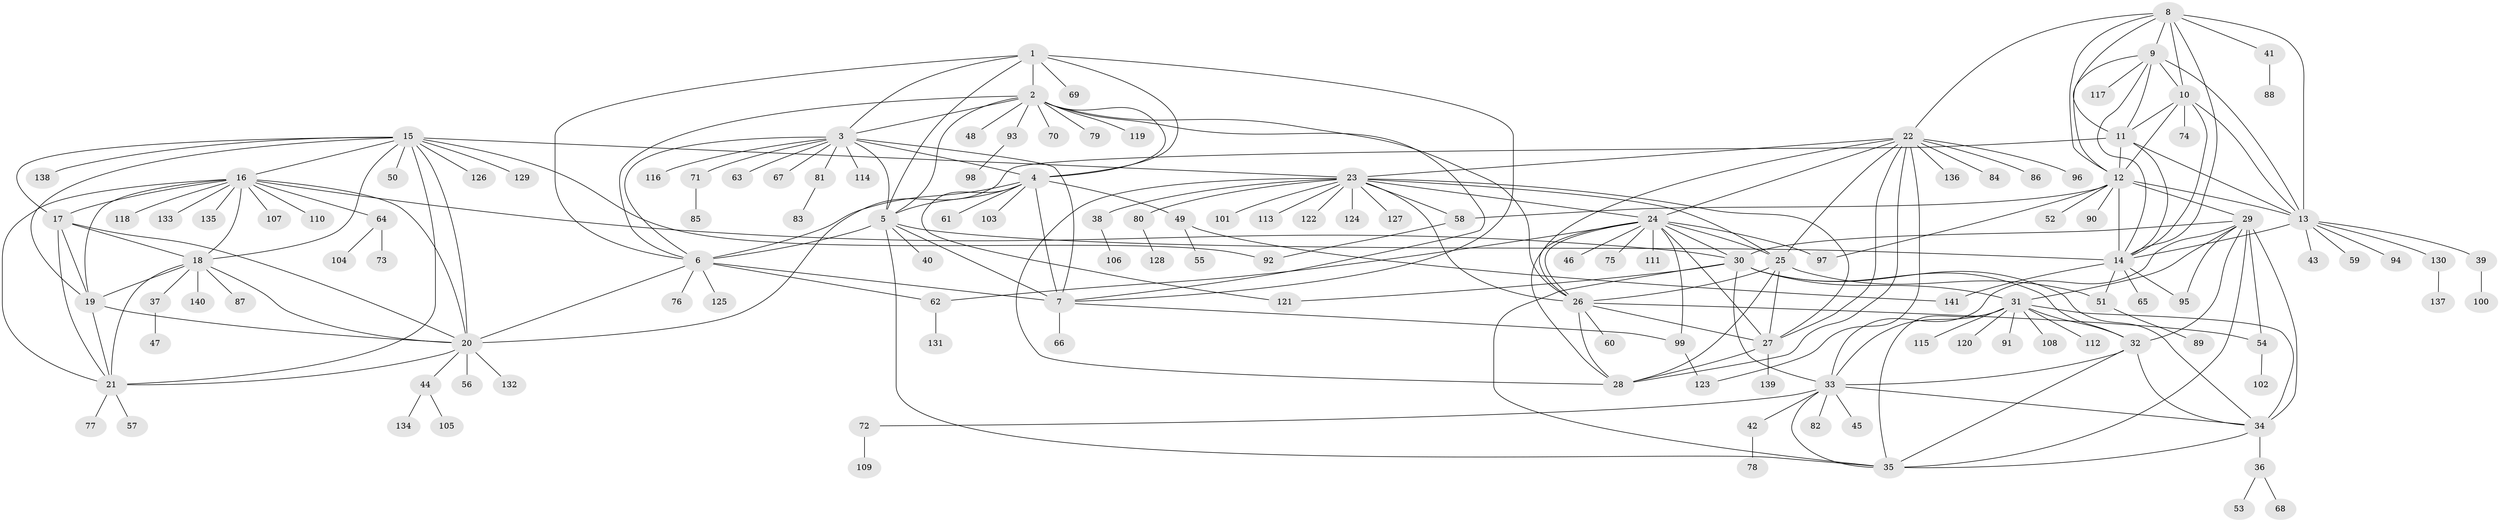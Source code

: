 // Generated by graph-tools (version 1.1) at 2025/11/02/27/25 16:11:30]
// undirected, 141 vertices, 232 edges
graph export_dot {
graph [start="1"]
  node [color=gray90,style=filled];
  1;
  2;
  3;
  4;
  5;
  6;
  7;
  8;
  9;
  10;
  11;
  12;
  13;
  14;
  15;
  16;
  17;
  18;
  19;
  20;
  21;
  22;
  23;
  24;
  25;
  26;
  27;
  28;
  29;
  30;
  31;
  32;
  33;
  34;
  35;
  36;
  37;
  38;
  39;
  40;
  41;
  42;
  43;
  44;
  45;
  46;
  47;
  48;
  49;
  50;
  51;
  52;
  53;
  54;
  55;
  56;
  57;
  58;
  59;
  60;
  61;
  62;
  63;
  64;
  65;
  66;
  67;
  68;
  69;
  70;
  71;
  72;
  73;
  74;
  75;
  76;
  77;
  78;
  79;
  80;
  81;
  82;
  83;
  84;
  85;
  86;
  87;
  88;
  89;
  90;
  91;
  92;
  93;
  94;
  95;
  96;
  97;
  98;
  99;
  100;
  101;
  102;
  103;
  104;
  105;
  106;
  107;
  108;
  109;
  110;
  111;
  112;
  113;
  114;
  115;
  116;
  117;
  118;
  119;
  120;
  121;
  122;
  123;
  124;
  125;
  126;
  127;
  128;
  129;
  130;
  131;
  132;
  133;
  134;
  135;
  136;
  137;
  138;
  139;
  140;
  141;
  1 -- 2;
  1 -- 3;
  1 -- 4;
  1 -- 5;
  1 -- 6;
  1 -- 7;
  1 -- 69;
  2 -- 3;
  2 -- 4;
  2 -- 5;
  2 -- 6;
  2 -- 7;
  2 -- 26;
  2 -- 48;
  2 -- 70;
  2 -- 79;
  2 -- 93;
  2 -- 119;
  3 -- 4;
  3 -- 5;
  3 -- 6;
  3 -- 7;
  3 -- 63;
  3 -- 67;
  3 -- 71;
  3 -- 81;
  3 -- 114;
  3 -- 116;
  4 -- 5;
  4 -- 6;
  4 -- 7;
  4 -- 49;
  4 -- 61;
  4 -- 103;
  4 -- 121;
  5 -- 6;
  5 -- 7;
  5 -- 14;
  5 -- 35;
  5 -- 40;
  6 -- 7;
  6 -- 20;
  6 -- 62;
  6 -- 76;
  6 -- 125;
  7 -- 66;
  7 -- 99;
  8 -- 9;
  8 -- 10;
  8 -- 11;
  8 -- 12;
  8 -- 13;
  8 -- 14;
  8 -- 22;
  8 -- 41;
  9 -- 10;
  9 -- 11;
  9 -- 12;
  9 -- 13;
  9 -- 14;
  9 -- 117;
  10 -- 11;
  10 -- 12;
  10 -- 13;
  10 -- 14;
  10 -- 74;
  11 -- 12;
  11 -- 13;
  11 -- 14;
  11 -- 20;
  12 -- 13;
  12 -- 14;
  12 -- 29;
  12 -- 52;
  12 -- 58;
  12 -- 90;
  12 -- 97;
  13 -- 14;
  13 -- 39;
  13 -- 43;
  13 -- 59;
  13 -- 94;
  13 -- 130;
  14 -- 51;
  14 -- 65;
  14 -- 95;
  14 -- 141;
  15 -- 16;
  15 -- 17;
  15 -- 18;
  15 -- 19;
  15 -- 20;
  15 -- 21;
  15 -- 23;
  15 -- 50;
  15 -- 92;
  15 -- 126;
  15 -- 129;
  15 -- 138;
  16 -- 17;
  16 -- 18;
  16 -- 19;
  16 -- 20;
  16 -- 21;
  16 -- 30;
  16 -- 64;
  16 -- 107;
  16 -- 110;
  16 -- 118;
  16 -- 133;
  16 -- 135;
  17 -- 18;
  17 -- 19;
  17 -- 20;
  17 -- 21;
  18 -- 19;
  18 -- 20;
  18 -- 21;
  18 -- 37;
  18 -- 87;
  18 -- 140;
  19 -- 20;
  19 -- 21;
  20 -- 21;
  20 -- 44;
  20 -- 56;
  20 -- 132;
  21 -- 57;
  21 -- 77;
  22 -- 23;
  22 -- 24;
  22 -- 25;
  22 -- 26;
  22 -- 27;
  22 -- 28;
  22 -- 84;
  22 -- 86;
  22 -- 96;
  22 -- 123;
  22 -- 136;
  23 -- 24;
  23 -- 25;
  23 -- 26;
  23 -- 27;
  23 -- 28;
  23 -- 38;
  23 -- 58;
  23 -- 80;
  23 -- 101;
  23 -- 113;
  23 -- 122;
  23 -- 124;
  23 -- 127;
  24 -- 25;
  24 -- 26;
  24 -- 27;
  24 -- 28;
  24 -- 30;
  24 -- 46;
  24 -- 62;
  24 -- 75;
  24 -- 97;
  24 -- 99;
  24 -- 111;
  25 -- 26;
  25 -- 27;
  25 -- 28;
  25 -- 51;
  26 -- 27;
  26 -- 28;
  26 -- 54;
  26 -- 60;
  27 -- 28;
  27 -- 139;
  29 -- 30;
  29 -- 31;
  29 -- 32;
  29 -- 33;
  29 -- 34;
  29 -- 35;
  29 -- 54;
  29 -- 95;
  30 -- 31;
  30 -- 32;
  30 -- 33;
  30 -- 34;
  30 -- 35;
  30 -- 121;
  31 -- 32;
  31 -- 33;
  31 -- 34;
  31 -- 35;
  31 -- 91;
  31 -- 108;
  31 -- 112;
  31 -- 115;
  31 -- 120;
  32 -- 33;
  32 -- 34;
  32 -- 35;
  33 -- 34;
  33 -- 35;
  33 -- 42;
  33 -- 45;
  33 -- 72;
  33 -- 82;
  34 -- 35;
  34 -- 36;
  36 -- 53;
  36 -- 68;
  37 -- 47;
  38 -- 106;
  39 -- 100;
  41 -- 88;
  42 -- 78;
  44 -- 105;
  44 -- 134;
  49 -- 55;
  49 -- 141;
  51 -- 89;
  54 -- 102;
  58 -- 92;
  62 -- 131;
  64 -- 73;
  64 -- 104;
  71 -- 85;
  72 -- 109;
  80 -- 128;
  81 -- 83;
  93 -- 98;
  99 -- 123;
  130 -- 137;
}

